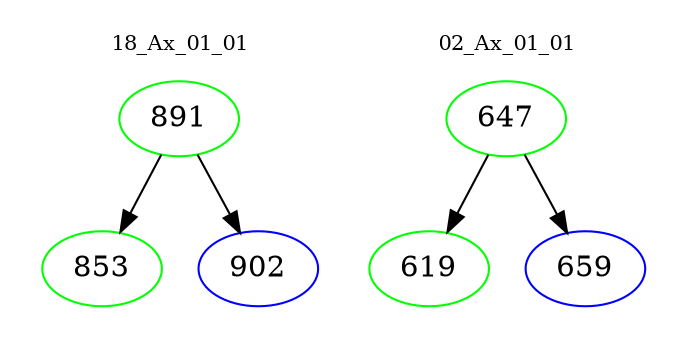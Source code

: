digraph{
subgraph cluster_0 {
color = white
label = "18_Ax_01_01";
fontsize=10;
T0_891 [label="891", color="green"]
T0_891 -> T0_853 [color="black"]
T0_853 [label="853", color="green"]
T0_891 -> T0_902 [color="black"]
T0_902 [label="902", color="blue"]
}
subgraph cluster_1 {
color = white
label = "02_Ax_01_01";
fontsize=10;
T1_647 [label="647", color="green"]
T1_647 -> T1_619 [color="black"]
T1_619 [label="619", color="green"]
T1_647 -> T1_659 [color="black"]
T1_659 [label="659", color="blue"]
}
}

